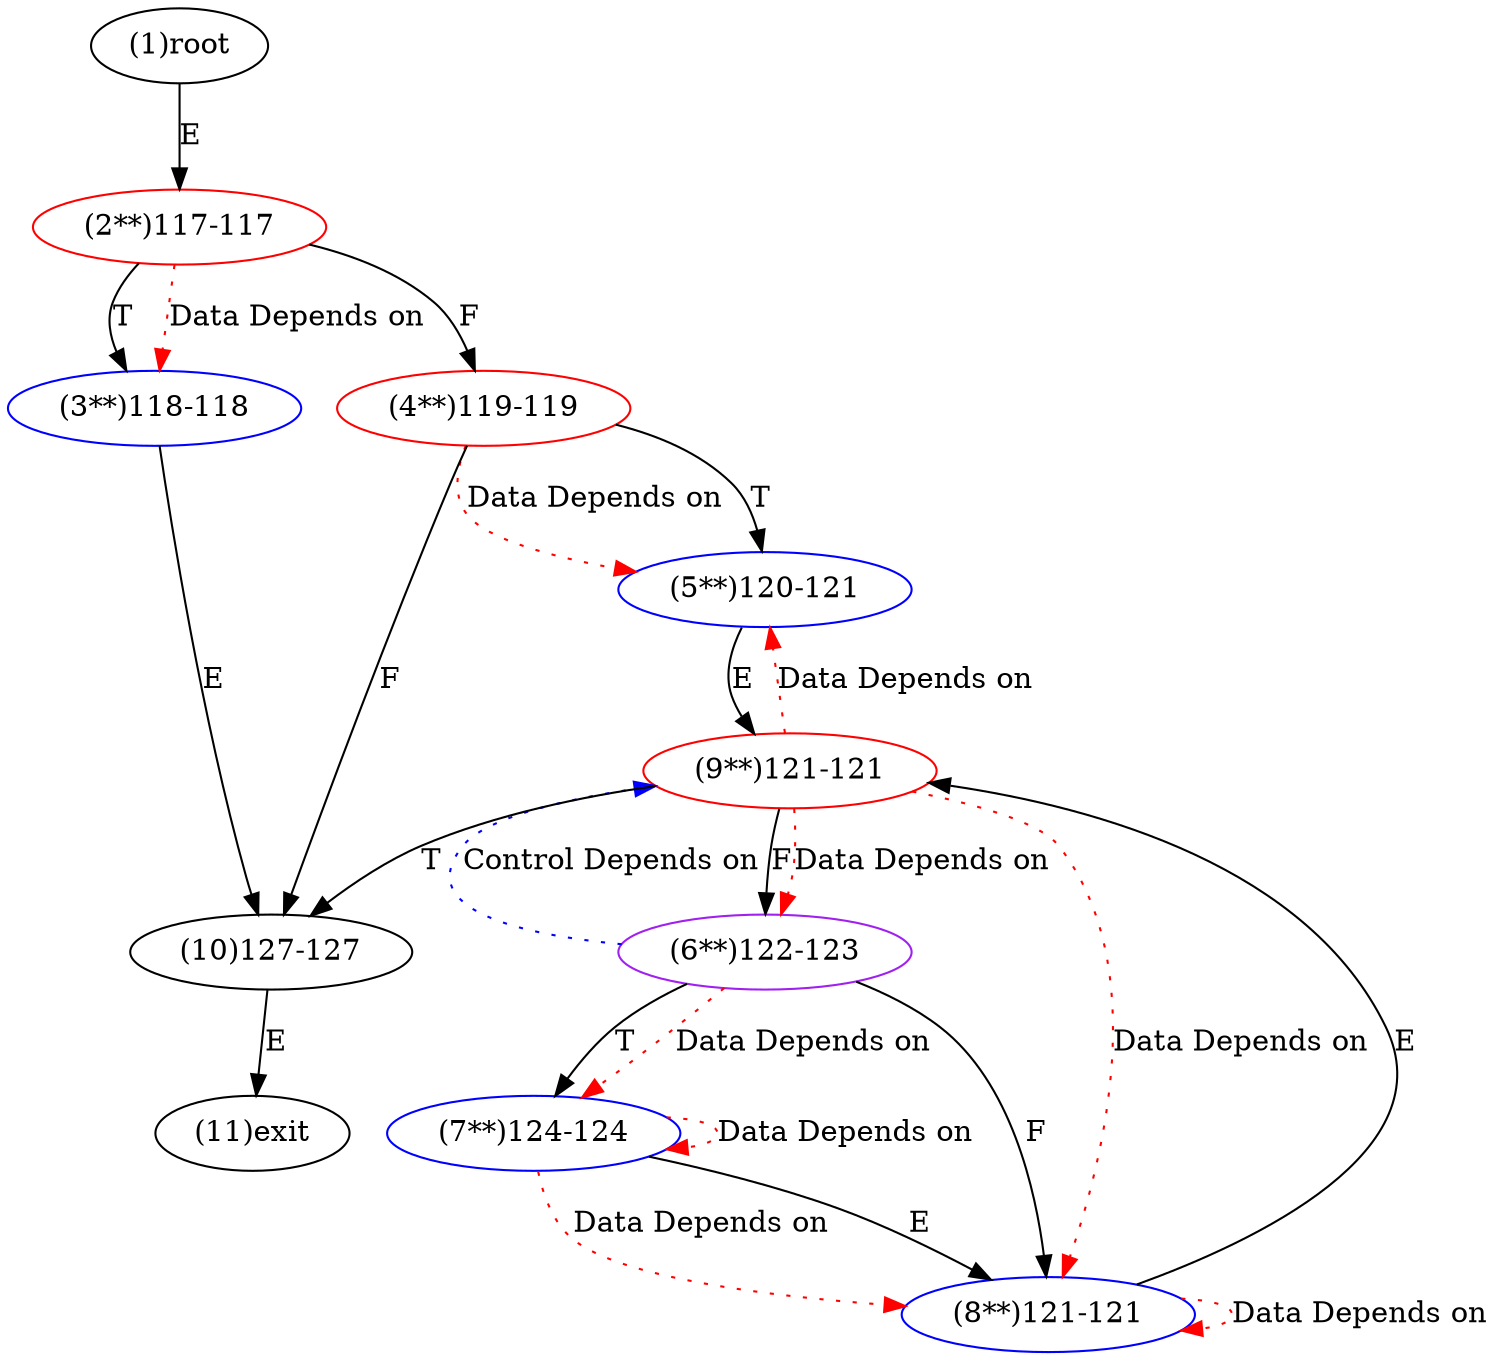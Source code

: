 digraph "" { 
1[ label="(1)root"];
2[ label="(2**)117-117",color=red];
3[ label="(3**)118-118",color=blue];
4[ label="(4**)119-119",color=red];
5[ label="(5**)120-121",color=blue];
6[ label="(6**)122-123",color=purple];
7[ label="(7**)124-124",color=blue];
8[ label="(8**)121-121",color=blue];
9[ label="(9**)121-121",color=red];
10[ label="(10)127-127"];
11[ label="(11)exit"];
1->2[ label="E"];
2->4[ label="F"];
2->3[ label="T"];
3->10[ label="E"];
4->10[ label="F"];
4->5[ label="T"];
5->9[ label="E"];
6->8[ label="F"];
6->7[ label="T"];
7->8[ label="E"];
8->9[ label="E"];
9->6[ label="F"];
9->10[ label="T"];
10->11[ label="E"];
2->3[ color="red" label="Data Depends on" style = dotted ];
4->5[ color="red" label="Data Depends on" style = dotted ];
6->7[ color="red" label="Data Depends on" style = dotted ];
6->9[ color="blue" label="Control Depends on" style = dotted ];
7->7[ color="red" label="Data Depends on" style = dotted ];
7->8[ color="red" label="Data Depends on" style = dotted ];
8->8[ color="red" label="Data Depends on" style = dotted ];
9->8[ color="red" label="Data Depends on" style = dotted ];
9->5[ color="red" label="Data Depends on" style = dotted ];
9->6[ color="red" label="Data Depends on" style = dotted ];
}